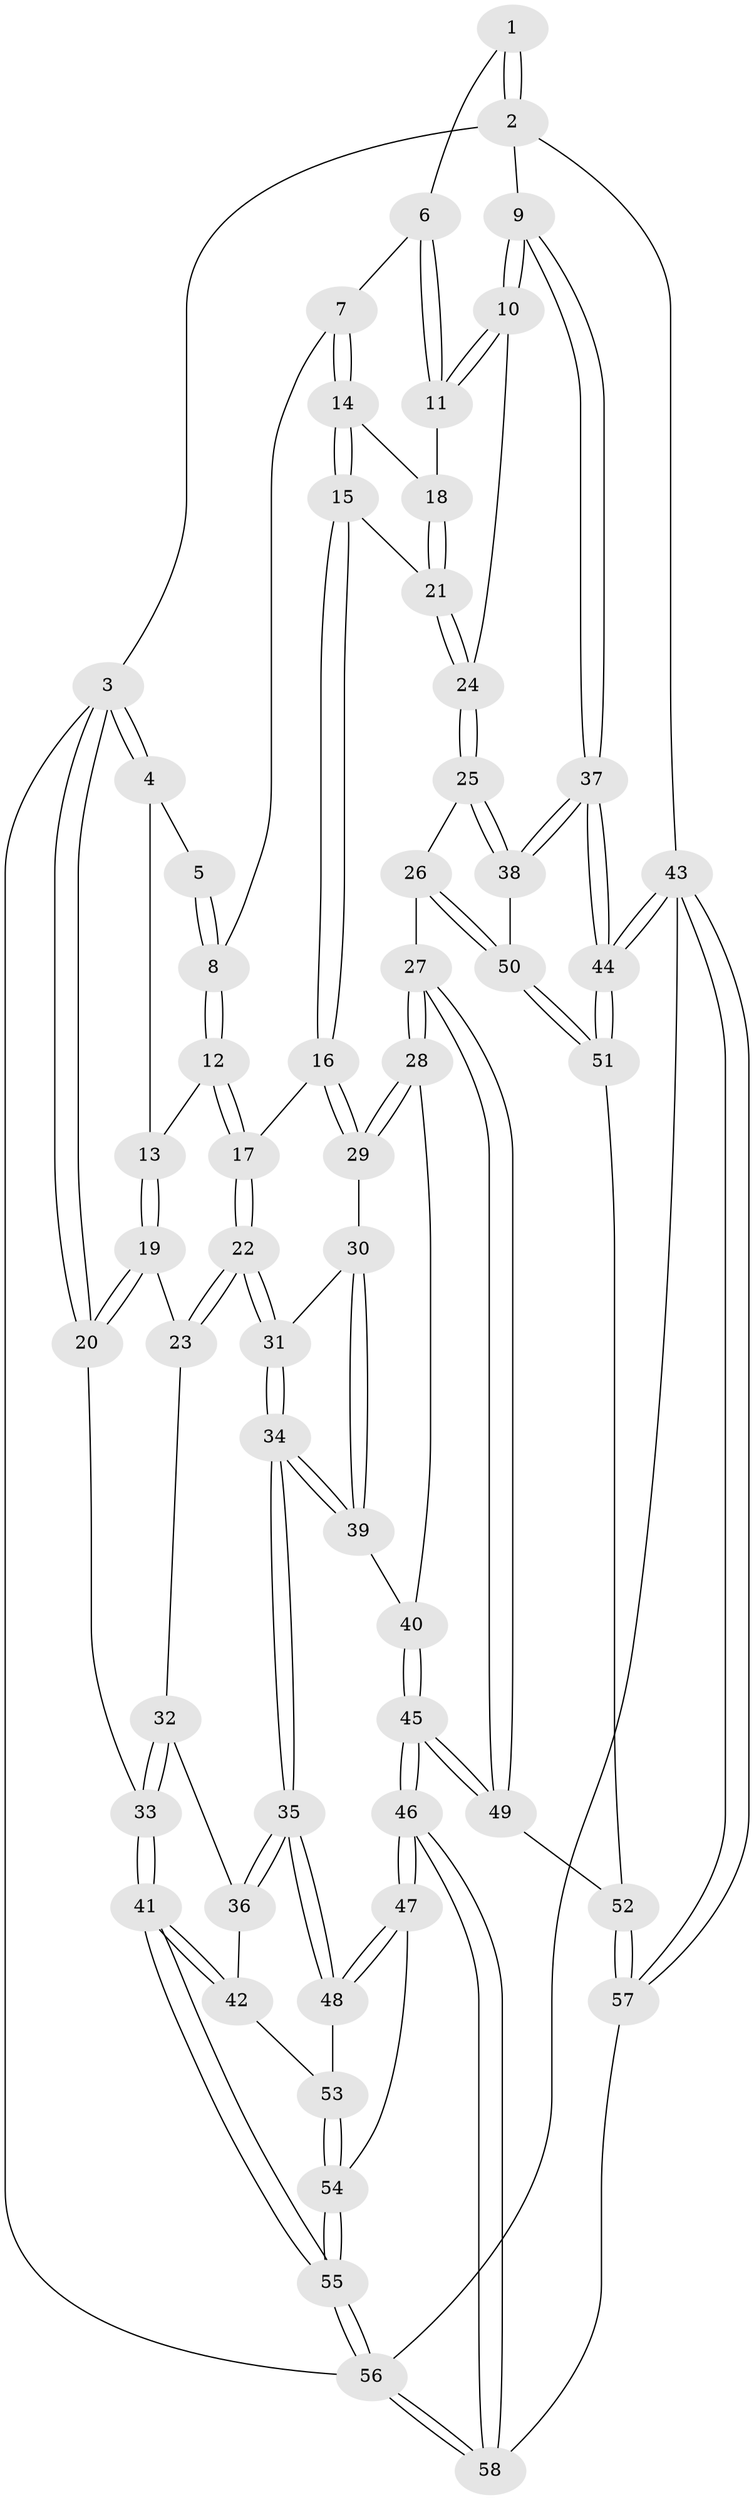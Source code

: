 // coarse degree distribution, {4: 0.4117647058823529, 5: 0.35294117647058826, 2: 0.029411764705882353, 3: 0.11764705882352941, 6: 0.08823529411764706}
// Generated by graph-tools (version 1.1) at 2025/24/03/03/25 07:24:32]
// undirected, 58 vertices, 142 edges
graph export_dot {
graph [start="1"]
  node [color=gray90,style=filled];
  1 [pos="+1+0"];
  2 [pos="+1+0"];
  3 [pos="+0+0"];
  4 [pos="+0.24806729955551957+0"];
  5 [pos="+0.502705277227483+0"];
  6 [pos="+0.8704646731267244+0"];
  7 [pos="+0.6523810214540359+0.1716651412538772"];
  8 [pos="+0.6519726741752997+0.17164897715579386"];
  9 [pos="+1+0.44099786271972385"];
  10 [pos="+0.9743063926737928+0.4095602272920344"];
  11 [pos="+0.879277313028901+0.2725399842438366"];
  12 [pos="+0.505809690476947+0.19020508764025154"];
  13 [pos="+0.2768952955785575+0.014411982196260999"];
  14 [pos="+0.6781360422805399+0.22430579853459467"];
  15 [pos="+0.6825024985735603+0.3507703443328182"];
  16 [pos="+0.5538930422390762+0.42012640270844975"];
  17 [pos="+0.4954909913191266+0.381533393535577"];
  18 [pos="+0.8110970510267019+0.27696741114349305"];
  19 [pos="+0.17539499875683026+0.2902431832381124"];
  20 [pos="+0+0.31507479974382124"];
  21 [pos="+0.7237615021069116+0.3730466328734591"];
  22 [pos="+0.30170075798120066+0.45108603746241543"];
  23 [pos="+0.22552838110327392+0.41094678735144996"];
  24 [pos="+0.8188128796469626+0.4808944995897309"];
  25 [pos="+0.7822800975912392+0.534570877351302"];
  26 [pos="+0.7074643936510144+0.6061684744616134"];
  27 [pos="+0.7045416840081565+0.6064949323108638"];
  28 [pos="+0.6782897343494664+0.5962999575010979"];
  29 [pos="+0.5732163099476817+0.471643283839106"];
  30 [pos="+0.44765757931972994+0.5871995547811515"];
  31 [pos="+0.32896931892477027+0.5199886571638528"];
  32 [pos="+0.19889227547394905+0.4421917892900595"];
  33 [pos="+0+0.6527804066760936"];
  34 [pos="+0.30226659220256374+0.6748864351415474"];
  35 [pos="+0.2789513369797935+0.7620897193134994"];
  36 [pos="+0.15609990457400602+0.6290496561960711"];
  37 [pos="+1+0.7182015940803484"];
  38 [pos="+0.9807894048548512+0.6840954704546762"];
  39 [pos="+0.4759642570711186+0.6349480286067205"];
  40 [pos="+0.4954003838947021+0.6604654886430524"];
  41 [pos="+0+0.6811330313153171"];
  42 [pos="+0+0.682390963645728"];
  43 [pos="+1+1"];
  44 [pos="+1+1"];
  45 [pos="+0.41273683549653933+0.9235418708783243"];
  46 [pos="+0.39727573461135113+0.9492285627730314"];
  47 [pos="+0.33200100644171837+0.8922280562758913"];
  48 [pos="+0.28078905661727355+0.7769737334086357"];
  49 [pos="+0.6519264630753747+0.7289044359656385"];
  50 [pos="+0.7930656425104148+0.705607987049467"];
  51 [pos="+0.8002806199142903+0.7495201914878605"];
  52 [pos="+0.7284635242779604+0.8862734464870883"];
  53 [pos="+0.13589742889895323+0.7443337228871895"];
  54 [pos="+0.03427590420385994+0.8904635181441818"];
  55 [pos="+0+0.907664924934849"];
  56 [pos="+0+1"];
  57 [pos="+0.6908388507509357+1"];
  58 [pos="+0.4559454443792114+1"];
  1 -- 2;
  1 -- 2;
  1 -- 6;
  2 -- 3;
  2 -- 9;
  2 -- 43;
  3 -- 4;
  3 -- 4;
  3 -- 20;
  3 -- 20;
  3 -- 56;
  4 -- 5;
  4 -- 13;
  5 -- 8;
  5 -- 8;
  6 -- 7;
  6 -- 11;
  6 -- 11;
  7 -- 8;
  7 -- 14;
  7 -- 14;
  8 -- 12;
  8 -- 12;
  9 -- 10;
  9 -- 10;
  9 -- 37;
  9 -- 37;
  10 -- 11;
  10 -- 11;
  10 -- 24;
  11 -- 18;
  12 -- 13;
  12 -- 17;
  12 -- 17;
  13 -- 19;
  13 -- 19;
  14 -- 15;
  14 -- 15;
  14 -- 18;
  15 -- 16;
  15 -- 16;
  15 -- 21;
  16 -- 17;
  16 -- 29;
  16 -- 29;
  17 -- 22;
  17 -- 22;
  18 -- 21;
  18 -- 21;
  19 -- 20;
  19 -- 20;
  19 -- 23;
  20 -- 33;
  21 -- 24;
  21 -- 24;
  22 -- 23;
  22 -- 23;
  22 -- 31;
  22 -- 31;
  23 -- 32;
  24 -- 25;
  24 -- 25;
  25 -- 26;
  25 -- 38;
  25 -- 38;
  26 -- 27;
  26 -- 50;
  26 -- 50;
  27 -- 28;
  27 -- 28;
  27 -- 49;
  27 -- 49;
  28 -- 29;
  28 -- 29;
  28 -- 40;
  29 -- 30;
  30 -- 31;
  30 -- 39;
  30 -- 39;
  31 -- 34;
  31 -- 34;
  32 -- 33;
  32 -- 33;
  32 -- 36;
  33 -- 41;
  33 -- 41;
  34 -- 35;
  34 -- 35;
  34 -- 39;
  34 -- 39;
  35 -- 36;
  35 -- 36;
  35 -- 48;
  35 -- 48;
  36 -- 42;
  37 -- 38;
  37 -- 38;
  37 -- 44;
  37 -- 44;
  38 -- 50;
  39 -- 40;
  40 -- 45;
  40 -- 45;
  41 -- 42;
  41 -- 42;
  41 -- 55;
  41 -- 55;
  42 -- 53;
  43 -- 44;
  43 -- 44;
  43 -- 57;
  43 -- 57;
  43 -- 56;
  44 -- 51;
  44 -- 51;
  45 -- 46;
  45 -- 46;
  45 -- 49;
  45 -- 49;
  46 -- 47;
  46 -- 47;
  46 -- 58;
  46 -- 58;
  47 -- 48;
  47 -- 48;
  47 -- 54;
  48 -- 53;
  49 -- 52;
  50 -- 51;
  50 -- 51;
  51 -- 52;
  52 -- 57;
  52 -- 57;
  53 -- 54;
  53 -- 54;
  54 -- 55;
  54 -- 55;
  55 -- 56;
  55 -- 56;
  56 -- 58;
  56 -- 58;
  57 -- 58;
}
